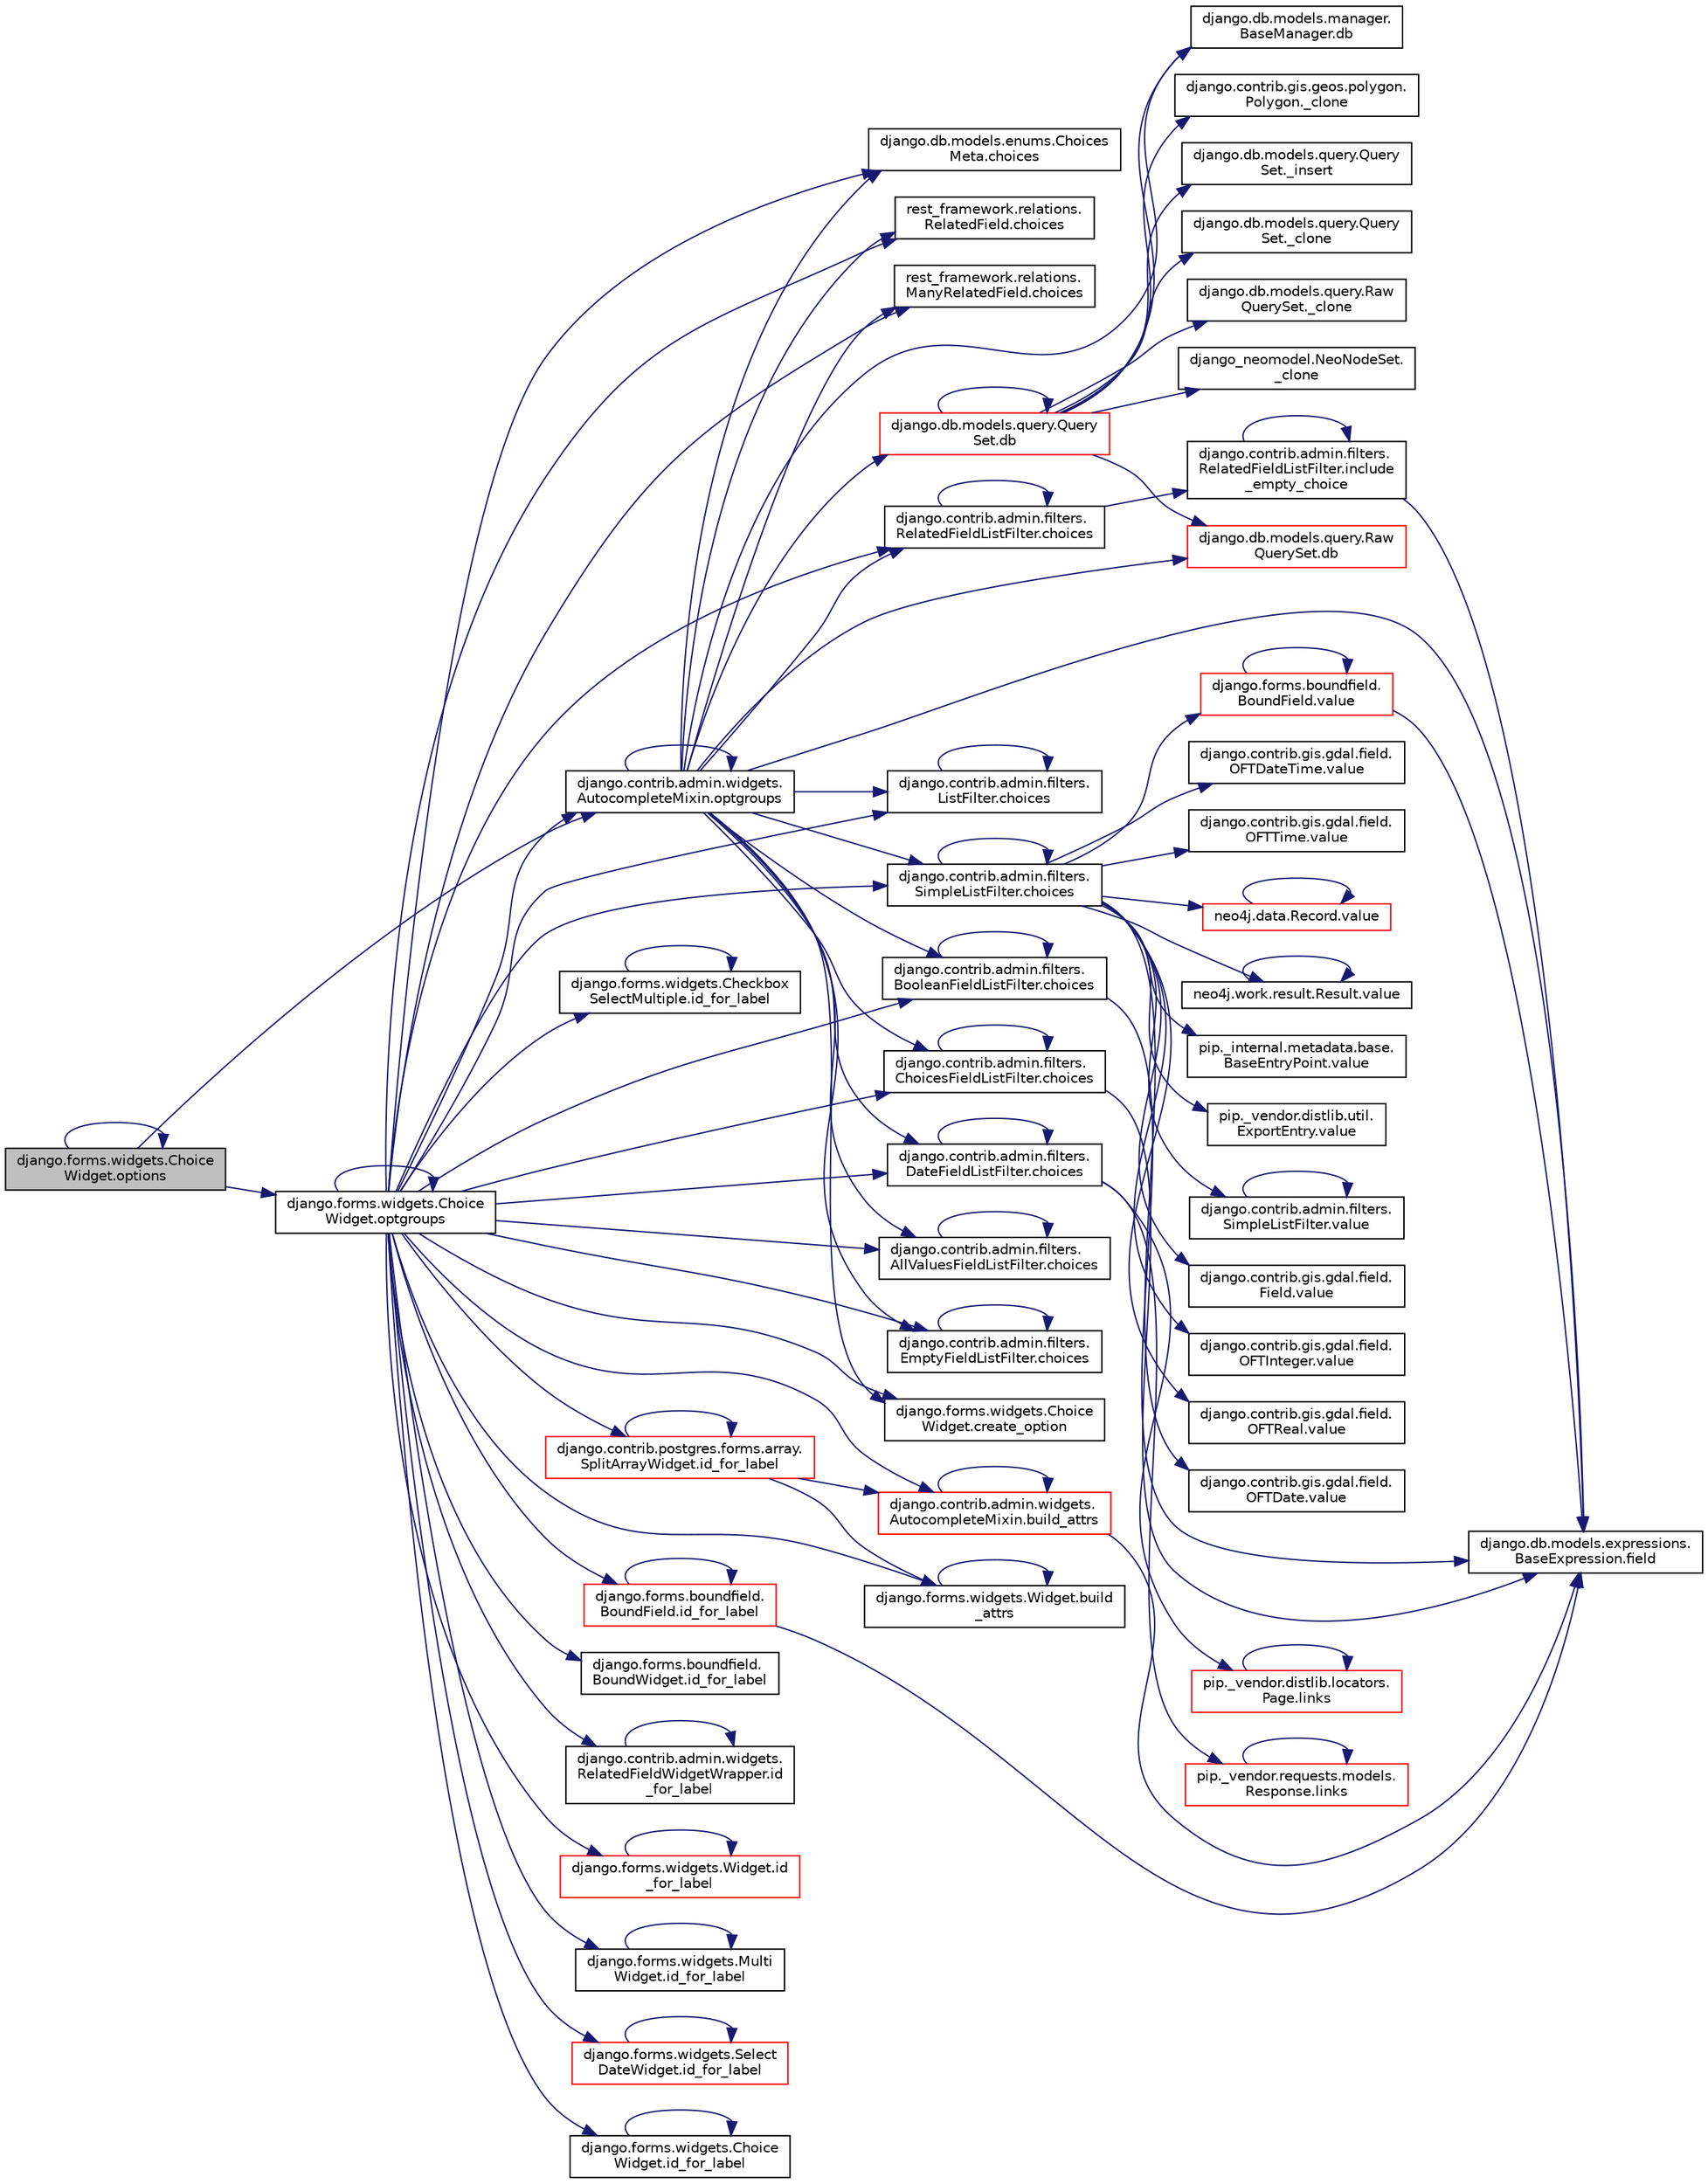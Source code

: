 digraph "django.forms.widgets.ChoiceWidget.options"
{
 // LATEX_PDF_SIZE
  edge [fontname="Helvetica",fontsize="10",labelfontname="Helvetica",labelfontsize="10"];
  node [fontname="Helvetica",fontsize="10",shape=record];
  rankdir="LR";
  Node1 [label="django.forms.widgets.Choice\lWidget.options",height=0.2,width=0.4,color="black", fillcolor="grey75", style="filled", fontcolor="black",tooltip=" "];
  Node1 -> Node2 [color="midnightblue",fontsize="10",style="solid",fontname="Helvetica"];
  Node2 [label="django.contrib.admin.widgets.\lAutocompleteMixin.optgroups",height=0.2,width=0.4,color="black", fillcolor="white", style="filled",URL="$de/d3c/classdjango_1_1contrib_1_1admin_1_1widgets_1_1_autocomplete_mixin.html#a8fecb93266bf420ef2ec7c5f6a553573",tooltip=" "];
  Node2 -> Node3 [color="midnightblue",fontsize="10",style="solid",fontname="Helvetica"];
  Node3 [label="django.db.models.enums.Choices\lMeta.choices",height=0.2,width=0.4,color="black", fillcolor="white", style="filled",URL="$d2/d1d/classdjango_1_1db_1_1models_1_1enums_1_1_choices_meta.html#a810f4b3129afa68315c662d4f7a56e38",tooltip=" "];
  Node2 -> Node4 [color="midnightblue",fontsize="10",style="solid",fontname="Helvetica"];
  Node4 [label="rest_framework.relations.\lRelatedField.choices",height=0.2,width=0.4,color="black", fillcolor="white", style="filled",URL="$d4/d5c/classrest__framework_1_1relations_1_1_related_field.html#a0763f4f305c9c2ef10e9573b42d67adf",tooltip=" "];
  Node2 -> Node5 [color="midnightblue",fontsize="10",style="solid",fontname="Helvetica"];
  Node5 [label="rest_framework.relations.\lManyRelatedField.choices",height=0.2,width=0.4,color="black", fillcolor="white", style="filled",URL="$d9/dc0/classrest__framework_1_1relations_1_1_many_related_field.html#aec1e716da88c1847cc590b0c99d59be1",tooltip=" "];
  Node2 -> Node6 [color="midnightblue",fontsize="10",style="solid",fontname="Helvetica"];
  Node6 [label="django.contrib.admin.filters.\lListFilter.choices",height=0.2,width=0.4,color="black", fillcolor="white", style="filled",URL="$da/ddb/classdjango_1_1contrib_1_1admin_1_1filters_1_1_list_filter.html#ac69878c2063911721147847a6e8bc5d5",tooltip=" "];
  Node6 -> Node6 [color="midnightblue",fontsize="10",style="solid",fontname="Helvetica"];
  Node2 -> Node7 [color="midnightblue",fontsize="10",style="solid",fontname="Helvetica"];
  Node7 [label="django.contrib.admin.filters.\lSimpleListFilter.choices",height=0.2,width=0.4,color="black", fillcolor="white", style="filled",URL="$d8/d1e/classdjango_1_1contrib_1_1admin_1_1filters_1_1_simple_list_filter.html#a0e43ccd6d895e294c99e48c1ca24ab38",tooltip=" "];
  Node7 -> Node7 [color="midnightblue",fontsize="10",style="solid",fontname="Helvetica"];
  Node7 -> Node8 [color="midnightblue",fontsize="10",style="solid",fontname="Helvetica"];
  Node8 [label="django.contrib.admin.filters.\lSimpleListFilter.value",height=0.2,width=0.4,color="black", fillcolor="white", style="filled",URL="$d8/d1e/classdjango_1_1contrib_1_1admin_1_1filters_1_1_simple_list_filter.html#a097bd85958bebea50fff072924c45886",tooltip=" "];
  Node8 -> Node8 [color="midnightblue",fontsize="10",style="solid",fontname="Helvetica"];
  Node7 -> Node9 [color="midnightblue",fontsize="10",style="solid",fontname="Helvetica"];
  Node9 [label="django.contrib.gis.gdal.field.\lField.value",height=0.2,width=0.4,color="black", fillcolor="white", style="filled",URL="$d8/d65/classdjango_1_1contrib_1_1gis_1_1gdal_1_1field_1_1_field.html#a570adeaab6349f1bbe81fe16bc5149de",tooltip=" "];
  Node7 -> Node10 [color="midnightblue",fontsize="10",style="solid",fontname="Helvetica"];
  Node10 [label="django.contrib.gis.gdal.field.\lOFTInteger.value",height=0.2,width=0.4,color="black", fillcolor="white", style="filled",URL="$d9/d05/classdjango_1_1contrib_1_1gis_1_1gdal_1_1field_1_1_o_f_t_integer.html#aab710e64a331594d8a101975de5ec256",tooltip=" "];
  Node7 -> Node11 [color="midnightblue",fontsize="10",style="solid",fontname="Helvetica"];
  Node11 [label="django.contrib.gis.gdal.field.\lOFTReal.value",height=0.2,width=0.4,color="black", fillcolor="white", style="filled",URL="$d8/d01/classdjango_1_1contrib_1_1gis_1_1gdal_1_1field_1_1_o_f_t_real.html#aba0c175b636a19f53ad54bc76a20df8b",tooltip=" "];
  Node7 -> Node12 [color="midnightblue",fontsize="10",style="solid",fontname="Helvetica"];
  Node12 [label="django.contrib.gis.gdal.field.\lOFTDate.value",height=0.2,width=0.4,color="black", fillcolor="white", style="filled",URL="$db/dd9/classdjango_1_1contrib_1_1gis_1_1gdal_1_1field_1_1_o_f_t_date.html#ac20cfea2f8621cf92bd2dc5c78197884",tooltip=" "];
  Node7 -> Node13 [color="midnightblue",fontsize="10",style="solid",fontname="Helvetica"];
  Node13 [label="django.contrib.gis.gdal.field.\lOFTDateTime.value",height=0.2,width=0.4,color="black", fillcolor="white", style="filled",URL="$d7/dca/classdjango_1_1contrib_1_1gis_1_1gdal_1_1field_1_1_o_f_t_date_time.html#ae8162311bb68d5ccfbde29c31f856151",tooltip=" "];
  Node7 -> Node14 [color="midnightblue",fontsize="10",style="solid",fontname="Helvetica"];
  Node14 [label="django.contrib.gis.gdal.field.\lOFTTime.value",height=0.2,width=0.4,color="black", fillcolor="white", style="filled",URL="$df/d6a/classdjango_1_1contrib_1_1gis_1_1gdal_1_1field_1_1_o_f_t_time.html#a7ae00952c25d8c6ac48f434eeac60541",tooltip=" "];
  Node7 -> Node15 [color="midnightblue",fontsize="10",style="solid",fontname="Helvetica"];
  Node15 [label="django.forms.boundfield.\lBoundField.value",height=0.2,width=0.4,color="red", fillcolor="white", style="filled",URL="$da/d92/classdjango_1_1forms_1_1boundfield_1_1_bound_field.html#a78b5ca590168dcb0f7efcac1922a93c7",tooltip=" "];
  Node15 -> Node17 [color="midnightblue",fontsize="10",style="solid",fontname="Helvetica"];
  Node17 [label="django.db.models.expressions.\lBaseExpression.field",height=0.2,width=0.4,color="black", fillcolor="white", style="filled",URL="$de/d6b/classdjango_1_1db_1_1models_1_1expressions_1_1_base_expression.html#ac6460ecaca5a7cac6b4bee69bce606fb",tooltip=" "];
  Node15 -> Node15 [color="midnightblue",fontsize="10",style="solid",fontname="Helvetica"];
  Node7 -> Node4072 [color="midnightblue",fontsize="10",style="solid",fontname="Helvetica"];
  Node4072 [label="neo4j.data.Record.value",height=0.2,width=0.4,color="red", fillcolor="white", style="filled",URL="$d8/da3/classneo4j_1_1data_1_1_record.html#ae2d53cb92bb656f253f3114f9fce90fe",tooltip=" "];
  Node4072 -> Node4072 [color="midnightblue",fontsize="10",style="solid",fontname="Helvetica"];
  Node7 -> Node4073 [color="midnightblue",fontsize="10",style="solid",fontname="Helvetica"];
  Node4073 [label="neo4j.work.result.Result.value",height=0.2,width=0.4,color="black", fillcolor="white", style="filled",URL="$d6/d93/classneo4j_1_1work_1_1result_1_1_result.html#a3a5d710c3e1949334a6471c0fe1ebf76",tooltip=" "];
  Node4073 -> Node4073 [color="midnightblue",fontsize="10",style="solid",fontname="Helvetica"];
  Node7 -> Node4074 [color="midnightblue",fontsize="10",style="solid",fontname="Helvetica"];
  Node4074 [label="pip._internal.metadata.base.\lBaseEntryPoint.value",height=0.2,width=0.4,color="black", fillcolor="white", style="filled",URL="$d1/d78/classpip_1_1__internal_1_1metadata_1_1base_1_1_base_entry_point.html#a446ba6422d9cd9c14da8fdd2cbb91a25",tooltip=" "];
  Node7 -> Node4075 [color="midnightblue",fontsize="10",style="solid",fontname="Helvetica"];
  Node4075 [label="pip._vendor.distlib.util.\lExportEntry.value",height=0.2,width=0.4,color="black", fillcolor="white", style="filled",URL="$db/d5f/classpip_1_1__vendor_1_1distlib_1_1util_1_1_export_entry.html#a9539b5979cb04b54812b45cd4482c1be",tooltip=" "];
  Node2 -> Node1351 [color="midnightblue",fontsize="10",style="solid",fontname="Helvetica"];
  Node1351 [label="django.contrib.admin.filters.\lRelatedFieldListFilter.choices",height=0.2,width=0.4,color="black", fillcolor="white", style="filled",URL="$d1/df5/classdjango_1_1contrib_1_1admin_1_1filters_1_1_related_field_list_filter.html#acb7bd8c5643e88e23220f28e2da2d49e",tooltip=" "];
  Node1351 -> Node1351 [color="midnightblue",fontsize="10",style="solid",fontname="Helvetica"];
  Node1351 -> Node1352 [color="midnightblue",fontsize="10",style="solid",fontname="Helvetica"];
  Node1352 [label="django.contrib.admin.filters.\lRelatedFieldListFilter.include\l_empty_choice",height=0.2,width=0.4,color="black", fillcolor="white", style="filled",URL="$d1/df5/classdjango_1_1contrib_1_1admin_1_1filters_1_1_related_field_list_filter.html#af042307a1c135a6461c06b481bce13ce",tooltip=" "];
  Node1352 -> Node17 [color="midnightblue",fontsize="10",style="solid",fontname="Helvetica"];
  Node1352 -> Node1352 [color="midnightblue",fontsize="10",style="solid",fontname="Helvetica"];
  Node2 -> Node1353 [color="midnightblue",fontsize="10",style="solid",fontname="Helvetica"];
  Node1353 [label="django.contrib.admin.filters.\lBooleanFieldListFilter.choices",height=0.2,width=0.4,color="black", fillcolor="white", style="filled",URL="$d0/d77/classdjango_1_1contrib_1_1admin_1_1filters_1_1_boolean_field_list_filter.html#a67285505cfd91a1bcbacad9930bab7cc",tooltip=" "];
  Node1353 -> Node1353 [color="midnightblue",fontsize="10",style="solid",fontname="Helvetica"];
  Node1353 -> Node17 [color="midnightblue",fontsize="10",style="solid",fontname="Helvetica"];
  Node2 -> Node1354 [color="midnightblue",fontsize="10",style="solid",fontname="Helvetica"];
  Node1354 [label="django.contrib.admin.filters.\lChoicesFieldListFilter.choices",height=0.2,width=0.4,color="black", fillcolor="white", style="filled",URL="$da/d4b/classdjango_1_1contrib_1_1admin_1_1filters_1_1_choices_field_list_filter.html#abee6d703710ea50cc5845b7eca80dffe",tooltip=" "];
  Node1354 -> Node1354 [color="midnightblue",fontsize="10",style="solid",fontname="Helvetica"];
  Node1354 -> Node17 [color="midnightblue",fontsize="10",style="solid",fontname="Helvetica"];
  Node2 -> Node1355 [color="midnightblue",fontsize="10",style="solid",fontname="Helvetica"];
  Node1355 [label="django.contrib.admin.filters.\lDateFieldListFilter.choices",height=0.2,width=0.4,color="black", fillcolor="white", style="filled",URL="$d2/dc4/classdjango_1_1contrib_1_1admin_1_1filters_1_1_date_field_list_filter.html#a3027529d84fcfd9c55a0da90c3cf6df5",tooltip=" "];
  Node1355 -> Node1355 [color="midnightblue",fontsize="10",style="solid",fontname="Helvetica"];
  Node1355 -> Node1356 [color="midnightblue",fontsize="10",style="solid",fontname="Helvetica"];
  Node1356 [label="pip._vendor.distlib.locators.\lPage.links",height=0.2,width=0.4,color="red", fillcolor="white", style="filled",URL="$df/d5d/classpip_1_1__vendor_1_1distlib_1_1locators_1_1_page.html#a9f601ca69162baf958e39b9b17dabe71",tooltip=" "];
  Node1356 -> Node1356 [color="midnightblue",fontsize="10",style="solid",fontname="Helvetica"];
  Node1355 -> Node1357 [color="midnightblue",fontsize="10",style="solid",fontname="Helvetica"];
  Node1357 [label="pip._vendor.requests.models.\lResponse.links",height=0.2,width=0.4,color="red", fillcolor="white", style="filled",URL="$d4/da7/classpip_1_1__vendor_1_1requests_1_1models_1_1_response.html#a15dba82018e412fafd2c94fb43548e77",tooltip=" "];
  Node1357 -> Node1357 [color="midnightblue",fontsize="10",style="solid",fontname="Helvetica"];
  Node2 -> Node1358 [color="midnightblue",fontsize="10",style="solid",fontname="Helvetica"];
  Node1358 [label="django.contrib.admin.filters.\lAllValuesFieldListFilter.choices",height=0.2,width=0.4,color="black", fillcolor="white", style="filled",URL="$d8/dbb/classdjango_1_1contrib_1_1admin_1_1filters_1_1_all_values_field_list_filter.html#aeea789f37432f14cd5ec3a186ff8b6ed",tooltip=" "];
  Node1358 -> Node1358 [color="midnightblue",fontsize="10",style="solid",fontname="Helvetica"];
  Node2 -> Node1359 [color="midnightblue",fontsize="10",style="solid",fontname="Helvetica"];
  Node1359 [label="django.contrib.admin.filters.\lEmptyFieldListFilter.choices",height=0.2,width=0.4,color="black", fillcolor="white", style="filled",URL="$d7/dde/classdjango_1_1contrib_1_1admin_1_1filters_1_1_empty_field_list_filter.html#a6ba5f6e3a7d939e35183f1e53c0a71c0",tooltip=" "];
  Node1359 -> Node1359 [color="midnightblue",fontsize="10",style="solid",fontname="Helvetica"];
  Node2 -> Node5501 [color="midnightblue",fontsize="10",style="solid",fontname="Helvetica"];
  Node5501 [label="django.forms.widgets.Choice\lWidget.create_option",height=0.2,width=0.4,color="black", fillcolor="white", style="filled",URL="$d5/d18/classdjango_1_1forms_1_1widgets_1_1_choice_widget.html#a52531d1c049933795ef2e333778482c2",tooltip=" "];
  Node2 -> Node989 [color="midnightblue",fontsize="10",style="solid",fontname="Helvetica"];
  Node989 [label="django.db.models.manager.\lBaseManager.db",height=0.2,width=0.4,color="black", fillcolor="white", style="filled",URL="$d1/d1c/classdjango_1_1db_1_1models_1_1manager_1_1_base_manager.html#a9891c7493e786de35084e74b08c82f33",tooltip=" "];
  Node2 -> Node990 [color="midnightblue",fontsize="10",style="solid",fontname="Helvetica"];
  Node990 [label="django.db.models.query.Query\lSet.db",height=0.2,width=0.4,color="red", fillcolor="white", style="filled",URL="$dd/d94/classdjango_1_1db_1_1models_1_1query_1_1_query_set.html#a5b0de9da0ddb65ea32df950fdbbdf2c5",tooltip=" "];
  Node990 -> Node991 [color="midnightblue",fontsize="10",style="solid",fontname="Helvetica"];
  Node991 [label="django.db.models.query.Query\lSet._clone",height=0.2,width=0.4,color="black", fillcolor="white", style="filled",URL="$dd/d94/classdjango_1_1db_1_1models_1_1query_1_1_query_set.html#a1119a4a787bdcd488586c2e4142b933d",tooltip=" "];
  Node990 -> Node992 [color="midnightblue",fontsize="10",style="solid",fontname="Helvetica"];
  Node992 [label="django.db.models.query.Raw\lQuerySet._clone",height=0.2,width=0.4,color="black", fillcolor="white", style="filled",URL="$dd/d2c/classdjango_1_1db_1_1models_1_1query_1_1_raw_query_set.html#a3ef7a57554324df74f64deaee5a90b2d",tooltip=" "];
  Node990 -> Node993 [color="midnightblue",fontsize="10",style="solid",fontname="Helvetica"];
  Node993 [label="django_neomodel.NeoNodeSet.\l_clone",height=0.2,width=0.4,color="black", fillcolor="white", style="filled",URL="$d0/d61/classdjango__neomodel_1_1_neo_node_set.html#a56ae1f38bedda296e1c83267cff86cda",tooltip=" "];
  Node990 -> Node994 [color="midnightblue",fontsize="10",style="solid",fontname="Helvetica"];
  Node994 [label="django.contrib.gis.geos.polygon.\lPolygon._clone",height=0.2,width=0.4,color="black", fillcolor="white", style="filled",URL="$db/d1d/classdjango_1_1contrib_1_1gis_1_1geos_1_1polygon_1_1_polygon.html#a38395a86a6c44df2506600e6135c568f",tooltip=" "];
  Node990 -> Node995 [color="midnightblue",fontsize="10",style="solid",fontname="Helvetica"];
  Node995 [label="django.db.models.query.Query\lSet._insert",height=0.2,width=0.4,color="black", fillcolor="white", style="filled",URL="$dd/d94/classdjango_1_1db_1_1models_1_1query_1_1_query_set.html#ae4d271a8b8fedfd346d067437e1f96a4",tooltip=" "];
  Node990 -> Node989 [color="midnightblue",fontsize="10",style="solid",fontname="Helvetica"];
  Node990 -> Node990 [color="midnightblue",fontsize="10",style="solid",fontname="Helvetica"];
  Node990 -> Node1001 [color="midnightblue",fontsize="10",style="solid",fontname="Helvetica"];
  Node1001 [label="django.db.models.query.Raw\lQuerySet.db",height=0.2,width=0.4,color="red", fillcolor="white", style="filled",URL="$dd/d2c/classdjango_1_1db_1_1models_1_1query_1_1_raw_query_set.html#af0898437076d82b1af6e9851ea85caff",tooltip=" "];
  Node2 -> Node1001 [color="midnightblue",fontsize="10",style="solid",fontname="Helvetica"];
  Node2 -> Node17 [color="midnightblue",fontsize="10",style="solid",fontname="Helvetica"];
  Node2 -> Node2 [color="midnightblue",fontsize="10",style="solid",fontname="Helvetica"];
  Node1 -> Node5502 [color="midnightblue",fontsize="10",style="solid",fontname="Helvetica"];
  Node5502 [label="django.forms.widgets.Choice\lWidget.optgroups",height=0.2,width=0.4,color="black", fillcolor="white", style="filled",URL="$d5/d18/classdjango_1_1forms_1_1widgets_1_1_choice_widget.html#a69d858bf11924e506b9973702d2ba075",tooltip=" "];
  Node5502 -> Node5503 [color="midnightblue",fontsize="10",style="solid",fontname="Helvetica"];
  Node5503 [label="django.contrib.admin.widgets.\lAutocompleteMixin.build_attrs",height=0.2,width=0.4,color="red", fillcolor="white", style="filled",URL="$de/d3c/classdjango_1_1contrib_1_1admin_1_1widgets_1_1_autocomplete_mixin.html#a176090ce6f09cb6a66c1c8cd9bcc11f4",tooltip=" "];
  Node5503 -> Node5503 [color="midnightblue",fontsize="10",style="solid",fontname="Helvetica"];
  Node5503 -> Node17 [color="midnightblue",fontsize="10",style="solid",fontname="Helvetica"];
  Node5502 -> Node5514 [color="midnightblue",fontsize="10",style="solid",fontname="Helvetica"];
  Node5514 [label="django.forms.widgets.Widget.build\l_attrs",height=0.2,width=0.4,color="black", fillcolor="white", style="filled",URL="$d4/d5e/classdjango_1_1forms_1_1widgets_1_1_widget.html#a5ab14faef97d6e21236fda555c158ec6",tooltip=" "];
  Node5514 -> Node5514 [color="midnightblue",fontsize="10",style="solid",fontname="Helvetica"];
  Node5502 -> Node3 [color="midnightblue",fontsize="10",style="solid",fontname="Helvetica"];
  Node5502 -> Node4 [color="midnightblue",fontsize="10",style="solid",fontname="Helvetica"];
  Node5502 -> Node5 [color="midnightblue",fontsize="10",style="solid",fontname="Helvetica"];
  Node5502 -> Node6 [color="midnightblue",fontsize="10",style="solid",fontname="Helvetica"];
  Node5502 -> Node7 [color="midnightblue",fontsize="10",style="solid",fontname="Helvetica"];
  Node5502 -> Node1351 [color="midnightblue",fontsize="10",style="solid",fontname="Helvetica"];
  Node5502 -> Node1353 [color="midnightblue",fontsize="10",style="solid",fontname="Helvetica"];
  Node5502 -> Node1354 [color="midnightblue",fontsize="10",style="solid",fontname="Helvetica"];
  Node5502 -> Node1355 [color="midnightblue",fontsize="10",style="solid",fontname="Helvetica"];
  Node5502 -> Node1358 [color="midnightblue",fontsize="10",style="solid",fontname="Helvetica"];
  Node5502 -> Node1359 [color="midnightblue",fontsize="10",style="solid",fontname="Helvetica"];
  Node5502 -> Node5501 [color="midnightblue",fontsize="10",style="solid",fontname="Helvetica"];
  Node5502 -> Node5515 [color="midnightblue",fontsize="10",style="solid",fontname="Helvetica"];
  Node5515 [label="django.forms.boundfield.\lBoundField.id_for_label",height=0.2,width=0.4,color="red", fillcolor="white", style="filled",URL="$da/d92/classdjango_1_1forms_1_1boundfield_1_1_bound_field.html#a9ba3ce7a1d435adef128c5a5d2aa8e21",tooltip=" "];
  Node5515 -> Node17 [color="midnightblue",fontsize="10",style="solid",fontname="Helvetica"];
  Node5515 -> Node5515 [color="midnightblue",fontsize="10",style="solid",fontname="Helvetica"];
  Node5502 -> Node5516 [color="midnightblue",fontsize="10",style="solid",fontname="Helvetica"];
  Node5516 [label="django.forms.boundfield.\lBoundWidget.id_for_label",height=0.2,width=0.4,color="black", fillcolor="white", style="filled",URL="$d5/dba/classdjango_1_1forms_1_1boundfield_1_1_bound_widget.html#ab1b4c91738316e75b4147953bc3eb724",tooltip=" "];
  Node5502 -> Node5517 [color="midnightblue",fontsize="10",style="solid",fontname="Helvetica"];
  Node5517 [label="django.contrib.admin.widgets.\lRelatedFieldWidgetWrapper.id\l_for_label",height=0.2,width=0.4,color="black", fillcolor="white", style="filled",URL="$d0/df0/classdjango_1_1contrib_1_1admin_1_1widgets_1_1_related_field_widget_wrapper.html#a9d66309d847c6623d267d6674d776349",tooltip=" "];
  Node5517 -> Node5517 [color="midnightblue",fontsize="10",style="solid",fontname="Helvetica"];
  Node5502 -> Node5518 [color="midnightblue",fontsize="10",style="solid",fontname="Helvetica"];
  Node5518 [label="django.contrib.postgres.forms.array.\lSplitArrayWidget.id_for_label",height=0.2,width=0.4,color="red", fillcolor="white", style="filled",URL="$d3/d50/classdjango_1_1contrib_1_1postgres_1_1forms_1_1array_1_1_split_array_widget.html#a8d3c2bd5d03c8ab5f13dee94a49df974",tooltip=" "];
  Node5518 -> Node5503 [color="midnightblue",fontsize="10",style="solid",fontname="Helvetica"];
  Node5518 -> Node5514 [color="midnightblue",fontsize="10",style="solid",fontname="Helvetica"];
  Node5518 -> Node5518 [color="midnightblue",fontsize="10",style="solid",fontname="Helvetica"];
  Node5502 -> Node5519 [color="midnightblue",fontsize="10",style="solid",fontname="Helvetica"];
  Node5519 [label="django.forms.widgets.Widget.id\l_for_label",height=0.2,width=0.4,color="red", fillcolor="white", style="filled",URL="$d4/d5e/classdjango_1_1forms_1_1widgets_1_1_widget.html#af35430f3daeb282c25f3fd530f682f0f",tooltip=" "];
  Node5519 -> Node5519 [color="midnightblue",fontsize="10",style="solid",fontname="Helvetica"];
  Node5502 -> Node5526 [color="midnightblue",fontsize="10",style="solid",fontname="Helvetica"];
  Node5526 [label="django.forms.widgets.Multi\lWidget.id_for_label",height=0.2,width=0.4,color="black", fillcolor="white", style="filled",URL="$d6/d01/classdjango_1_1forms_1_1widgets_1_1_multi_widget.html#abb3cd63453ef3ab6a6dc4e8c6223f9b1",tooltip=" "];
  Node5526 -> Node5526 [color="midnightblue",fontsize="10",style="solid",fontname="Helvetica"];
  Node5502 -> Node5527 [color="midnightblue",fontsize="10",style="solid",fontname="Helvetica"];
  Node5527 [label="django.forms.widgets.Select\lDateWidget.id_for_label",height=0.2,width=0.4,color="red", fillcolor="white", style="filled",URL="$d5/d4d/classdjango_1_1forms_1_1widgets_1_1_select_date_widget.html#a39918da0e4ee2b958fd2b2fb6169b57b",tooltip=" "];
  Node5527 -> Node5527 [color="midnightblue",fontsize="10",style="solid",fontname="Helvetica"];
  Node5502 -> Node5529 [color="midnightblue",fontsize="10",style="solid",fontname="Helvetica"];
  Node5529 [label="django.forms.widgets.Choice\lWidget.id_for_label",height=0.2,width=0.4,color="black", fillcolor="white", style="filled",URL="$d5/d18/classdjango_1_1forms_1_1widgets_1_1_choice_widget.html#a8a328221b30450a39a3ebb20708e02d1",tooltip=" "];
  Node5529 -> Node5529 [color="midnightblue",fontsize="10",style="solid",fontname="Helvetica"];
  Node5502 -> Node5530 [color="midnightblue",fontsize="10",style="solid",fontname="Helvetica"];
  Node5530 [label="django.forms.widgets.Checkbox\lSelectMultiple.id_for_label",height=0.2,width=0.4,color="black", fillcolor="white", style="filled",URL="$d9/dfa/classdjango_1_1forms_1_1widgets_1_1_checkbox_select_multiple.html#a5a445dc5bd09c060b10df538f35c0aa5",tooltip=" "];
  Node5530 -> Node5530 [color="midnightblue",fontsize="10",style="solid",fontname="Helvetica"];
  Node5502 -> Node2 [color="midnightblue",fontsize="10",style="solid",fontname="Helvetica"];
  Node5502 -> Node5502 [color="midnightblue",fontsize="10",style="solid",fontname="Helvetica"];
  Node1 -> Node1 [color="midnightblue",fontsize="10",style="solid",fontname="Helvetica"];
}
